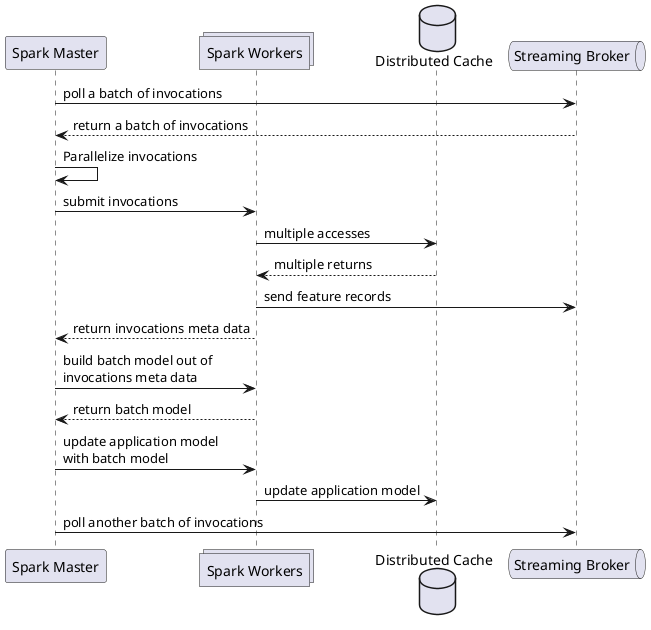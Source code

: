 @startuml SequenceDiagram
participant "Spark Master" as Master
collections "Spark Workers" as Workers
database "Distributed Cache" as Cache
queue "Streaming Broker" as Broker
Master -> Broker : poll a batch of invocations
Broker --> Master : return a batch of invocations
Master -> Master : Parallelize invocations
Master -> Workers : submit invocations
Workers -> Cache : multiple accesses
Cache --> Workers : multiple returns
Workers -> Broker : send feature records
Workers --> Master : return invocations meta data
Master -> Workers : build batch model out of\ninvocations meta data
Workers --> Master : return batch model
Master -> Workers : update application model\nwith batch model
Workers -> Cache : update application model
Master -> Broker : poll another batch of invocations
@enduml